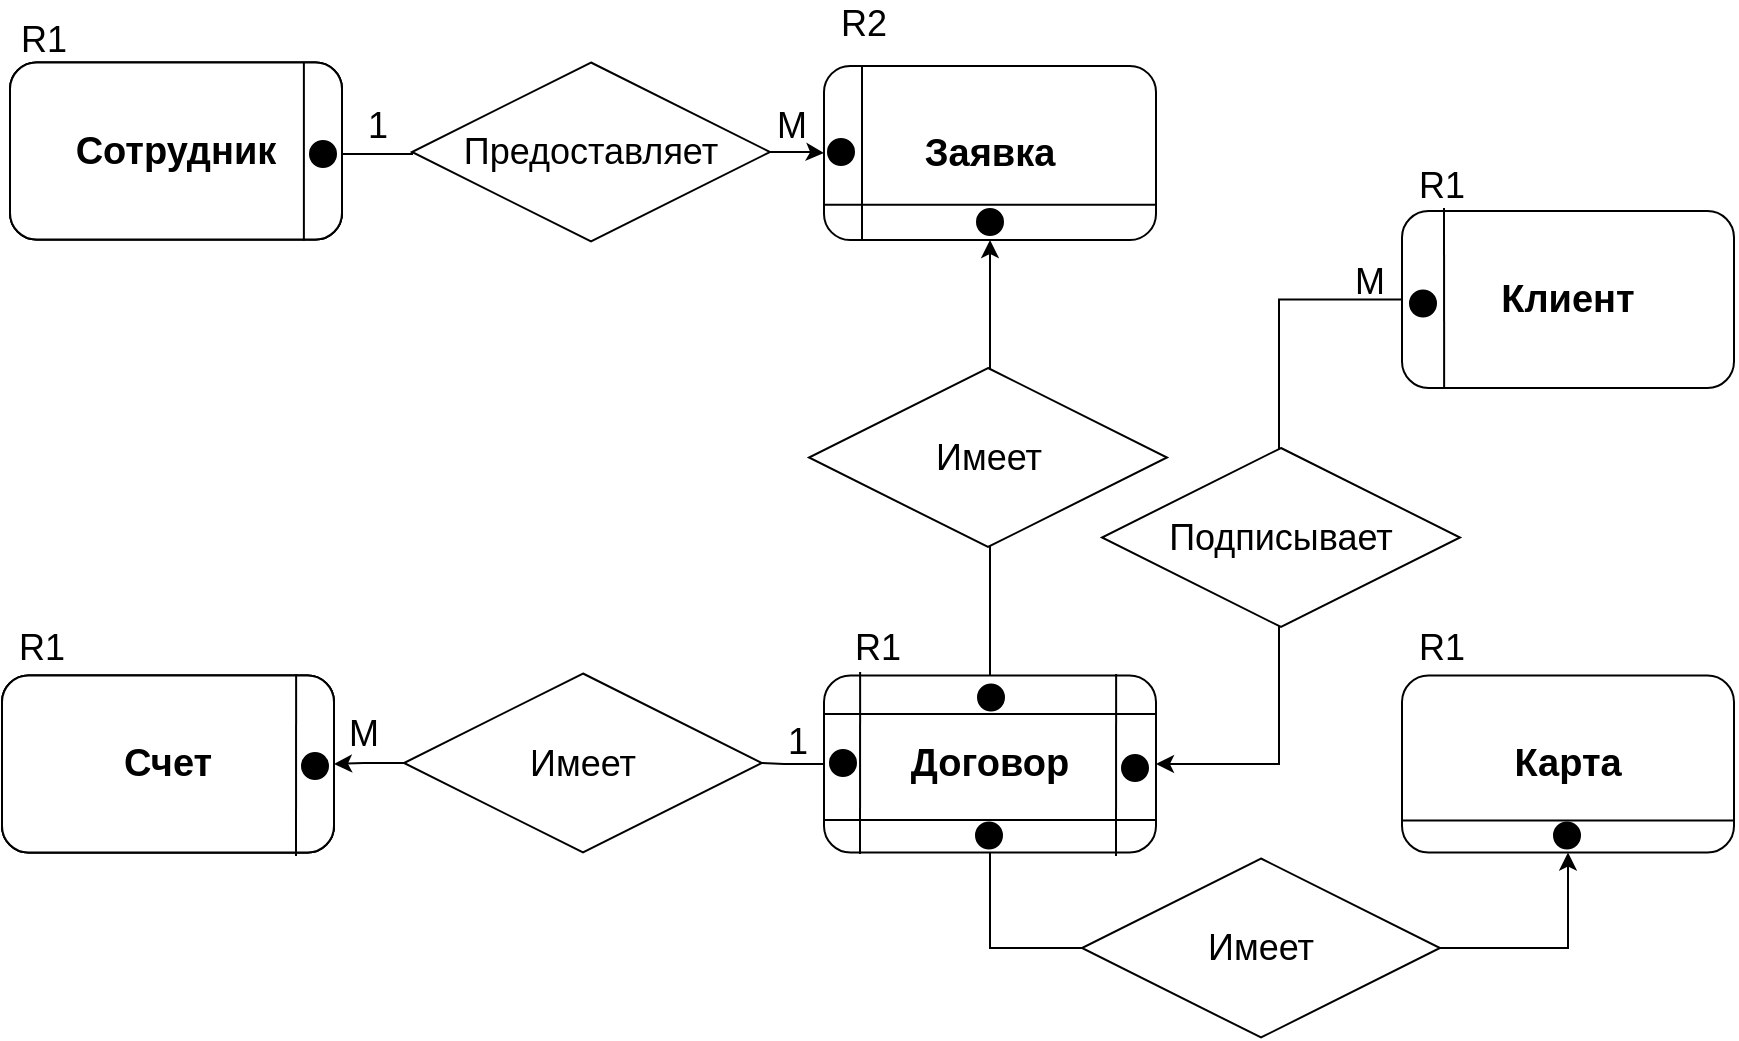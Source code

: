 <mxfile version="17.1.3" type="github">
  <diagram id="C5RBs43oDa-KdzZeNtuy" name="Page-1">
    <mxGraphModel dx="2249" dy="1963" grid="1" gridSize="10" guides="1" tooltips="1" connect="1" arrows="1" fold="1" page="1" pageScale="1" pageWidth="827" pageHeight="1169" math="0" shadow="0">
      <root>
        <mxCell id="WIyWlLk6GJQsqaUBKTNV-0" />
        <mxCell id="WIyWlLk6GJQsqaUBKTNV-1" parent="WIyWlLk6GJQsqaUBKTNV-0" />
        <mxCell id="PTtKOrncyvLXKF94AORF-5" style="edgeStyle=orthogonalEdgeStyle;rounded=0;orthogonalLoop=1;jettySize=auto;html=1;exitX=0.5;exitY=0;exitDx=0;exitDy=0;fontSize=18;entryX=0.5;entryY=1;entryDx=0;entryDy=0;" parent="WIyWlLk6GJQsqaUBKTNV-1" source="crQTshxicP1a_wXyy1Vu-16" edge="1" target="ndKQ3gKMytouhlbMHYm8-7">
          <mxGeometry relative="1" as="geometry">
            <mxPoint x="-120" y="80" as="targetPoint" />
            <mxPoint x="-126.0" y="120" as="sourcePoint" />
          </mxGeometry>
        </mxCell>
        <mxCell id="crQTshxicP1a_wXyy1Vu-14" style="edgeStyle=orthogonalEdgeStyle;rounded=0;orthogonalLoop=1;jettySize=auto;html=1;entryX=0;entryY=0.5;entryDx=0;entryDy=0;fontSize=21;startArrow=none;" parent="WIyWlLk6GJQsqaUBKTNV-1" source="crQTshxicP1a_wXyy1Vu-20" edge="1" target="ndKQ3gKMytouhlbMHYm8-7">
          <mxGeometry relative="1" as="geometry">
            <mxPoint x="-205" y="-4.25" as="targetPoint" />
          </mxGeometry>
        </mxCell>
        <mxCell id="crQTshxicP1a_wXyy1Vu-15" value="Счет" style="rounded=1;whiteSpace=wrap;html=1;fontSize=28;glass=0;strokeWidth=1;shadow=0;fontStyle=1" parent="WIyWlLk6GJQsqaUBKTNV-1" vertex="1">
          <mxGeometry x="-620" y="183.75" width="166" height="88.5" as="geometry" />
        </mxCell>
        <mxCell id="crQTshxicP1a_wXyy1Vu-27" style="edgeStyle=orthogonalEdgeStyle;rounded=0;orthogonalLoop=1;jettySize=auto;html=1;entryX=0.5;entryY=1;entryDx=0;entryDy=0;fontSize=21;exitX=0.5;exitY=1;exitDx=0;exitDy=0;" parent="WIyWlLk6GJQsqaUBKTNV-1" source="crQTshxicP1a_wXyy1Vu-16" target="crQTshxicP1a_wXyy1Vu-17" edge="1">
          <mxGeometry relative="1" as="geometry">
            <Array as="points">
              <mxPoint x="-126" y="320" />
              <mxPoint x="163" y="320" />
            </Array>
          </mxGeometry>
        </mxCell>
        <mxCell id="crQTshxicP1a_wXyy1Vu-31" style="edgeStyle=orthogonalEdgeStyle;rounded=0;orthogonalLoop=1;jettySize=auto;html=1;entryX=1;entryY=0.5;entryDx=0;entryDy=0;fontSize=21;startArrow=none;" parent="WIyWlLk6GJQsqaUBKTNV-1" source="crQTshxicP1a_wXyy1Vu-30" target="crQTshxicP1a_wXyy1Vu-15" edge="1">
          <mxGeometry relative="1" as="geometry" />
        </mxCell>
        <mxCell id="crQTshxicP1a_wXyy1Vu-16" value="Договор" style="rounded=1;whiteSpace=wrap;html=1;fontSize=19;glass=0;strokeWidth=1;shadow=0;fontStyle=1" parent="WIyWlLk6GJQsqaUBKTNV-1" vertex="1">
          <mxGeometry x="-209" y="183.75" width="166" height="88.5" as="geometry" />
        </mxCell>
        <mxCell id="crQTshxicP1a_wXyy1Vu-17" value="Карта" style="rounded=1;whiteSpace=wrap;html=1;fontSize=19;glass=0;strokeWidth=1;shadow=0;fontStyle=1" parent="WIyWlLk6GJQsqaUBKTNV-1" vertex="1">
          <mxGeometry x="80" y="183.75" width="166" height="88.5" as="geometry" />
        </mxCell>
        <mxCell id="crQTshxicP1a_wXyy1Vu-40" style="edgeStyle=orthogonalEdgeStyle;rounded=0;orthogonalLoop=1;jettySize=auto;html=1;entryX=1;entryY=0.5;entryDx=0;entryDy=0;fontSize=28;" parent="WIyWlLk6GJQsqaUBKTNV-1" source="crQTshxicP1a_wXyy1Vu-18" target="crQTshxicP1a_wXyy1Vu-16" edge="1">
          <mxGeometry relative="1" as="geometry" />
        </mxCell>
        <mxCell id="crQTshxicP1a_wXyy1Vu-18" value="Клиент" style="rounded=1;whiteSpace=wrap;html=1;fontSize=19;glass=0;strokeWidth=1;shadow=0;fontStyle=1" parent="WIyWlLk6GJQsqaUBKTNV-1" vertex="1">
          <mxGeometry x="80" y="-48.5" width="166" height="88.5" as="geometry" />
        </mxCell>
        <mxCell id="crQTshxicP1a_wXyy1Vu-20" value="Предоставляет" style="rhombus;whiteSpace=wrap;html=1;fontSize=18;" parent="WIyWlLk6GJQsqaUBKTNV-1" vertex="1">
          <mxGeometry x="-415" y="-122.75" width="179" height="89.5" as="geometry" />
        </mxCell>
        <mxCell id="crQTshxicP1a_wXyy1Vu-21" value="" style="edgeStyle=orthogonalEdgeStyle;rounded=0;orthogonalLoop=1;jettySize=auto;html=1;entryX=0;entryY=0.5;entryDx=0;entryDy=0;fontSize=21;endArrow=none;" parent="WIyWlLk6GJQsqaUBKTNV-1" target="crQTshxicP1a_wXyy1Vu-20" edge="1">
          <mxGeometry relative="1" as="geometry">
            <mxPoint x="-450" y="-76.981" as="sourcePoint" />
            <mxPoint x="-205" y="-77.0" as="targetPoint" />
          </mxGeometry>
        </mxCell>
        <mxCell id="crQTshxicP1a_wXyy1Vu-30" value="Имеет" style="rhombus;whiteSpace=wrap;html=1;fontSize=18;" parent="WIyWlLk6GJQsqaUBKTNV-1" vertex="1">
          <mxGeometry x="-419" y="182.75" width="179" height="89.5" as="geometry" />
        </mxCell>
        <mxCell id="crQTshxicP1a_wXyy1Vu-32" value="" style="edgeStyle=orthogonalEdgeStyle;rounded=0;orthogonalLoop=1;jettySize=auto;html=1;entryX=1;entryY=0.5;entryDx=0;entryDy=0;fontSize=21;endArrow=none;" parent="WIyWlLk6GJQsqaUBKTNV-1" source="crQTshxicP1a_wXyy1Vu-16" target="crQTshxicP1a_wXyy1Vu-30" edge="1">
          <mxGeometry relative="1" as="geometry">
            <mxPoint x="-209" y="228.077" as="sourcePoint" />
            <mxPoint x="-454" y="228" as="targetPoint" />
          </mxGeometry>
        </mxCell>
        <mxCell id="crQTshxicP1a_wXyy1Vu-34" value="Сотрудник" style="rounded=1;whiteSpace=wrap;html=1;fontSize=28;glass=0;strokeWidth=1;shadow=0;fontStyle=1" parent="WIyWlLk6GJQsqaUBKTNV-1" vertex="1">
          <mxGeometry x="-616" y="-122.75" width="166" height="88.5" as="geometry" />
        </mxCell>
        <mxCell id="crQTshxicP1a_wXyy1Vu-35" value="Имеет" style="rhombus;whiteSpace=wrap;html=1;fontSize=18;" parent="WIyWlLk6GJQsqaUBKTNV-1" vertex="1">
          <mxGeometry x="-80" y="275.25" width="179" height="89.5" as="geometry" />
        </mxCell>
        <mxCell id="crQTshxicP1a_wXyy1Vu-39" value="Подписывает" style="rhombus;whiteSpace=wrap;html=1;fontSize=18;" parent="WIyWlLk6GJQsqaUBKTNV-1" vertex="1">
          <mxGeometry x="-70" y="70" width="179" height="89.5" as="geometry" />
        </mxCell>
        <mxCell id="crQTshxicP1a_wXyy1Vu-41" value="1" style="text;html=1;strokeColor=none;fillColor=none;align=center;verticalAlign=middle;whiteSpace=wrap;rounded=0;fontSize=18;" parent="WIyWlLk6GJQsqaUBKTNV-1" vertex="1">
          <mxGeometry x="-452" y="-100.75" width="40" height="20" as="geometry" />
        </mxCell>
        <mxCell id="crQTshxicP1a_wXyy1Vu-43" value="М" style="text;html=1;strokeColor=none;fillColor=none;align=center;verticalAlign=middle;whiteSpace=wrap;rounded=0;fontSize=18;" parent="WIyWlLk6GJQsqaUBKTNV-1" vertex="1">
          <mxGeometry x="-245" y="-100.75" width="40" height="20" as="geometry" />
        </mxCell>
        <mxCell id="ndKQ3gKMytouhlbMHYm8-0" value="Сотрудник" style="rounded=1;whiteSpace=wrap;html=1;fontSize=28;glass=0;strokeWidth=1;shadow=0;fontStyle=1" vertex="1" parent="WIyWlLk6GJQsqaUBKTNV-1">
          <mxGeometry x="-616" y="-122.75" width="166" height="88.5" as="geometry" />
        </mxCell>
        <mxCell id="ndKQ3gKMytouhlbMHYm8-1" value="Счет" style="rounded=1;whiteSpace=wrap;html=1;fontSize=28;glass=0;strokeWidth=1;shadow=0;fontStyle=1" vertex="1" parent="WIyWlLk6GJQsqaUBKTNV-1">
          <mxGeometry x="-620" y="183.75" width="166" height="88.5" as="geometry" />
        </mxCell>
        <mxCell id="ndKQ3gKMytouhlbMHYm8-4" value="Сотрудник" style="rounded=1;whiteSpace=wrap;html=1;fontSize=19;glass=0;strokeWidth=1;shadow=0;fontStyle=1" vertex="1" parent="WIyWlLk6GJQsqaUBKTNV-1">
          <mxGeometry x="-616" y="-122.75" width="166" height="88.5" as="geometry" />
        </mxCell>
        <mxCell id="ndKQ3gKMytouhlbMHYm8-5" value="Счет" style="rounded=1;whiteSpace=wrap;html=1;fontSize=19;glass=0;strokeWidth=1;shadow=0;fontStyle=1" vertex="1" parent="WIyWlLk6GJQsqaUBKTNV-1">
          <mxGeometry x="-620" y="183.75" width="166" height="88.5" as="geometry" />
        </mxCell>
        <mxCell id="ndKQ3gKMytouhlbMHYm8-7" value="Заявка" style="rounded=1;whiteSpace=wrap;html=1;fontSize=19;glass=0;strokeWidth=1;shadow=0;fontStyle=1" vertex="1" parent="WIyWlLk6GJQsqaUBKTNV-1">
          <mxGeometry x="-209" y="-121" width="166" height="87" as="geometry" />
        </mxCell>
        <mxCell id="ndKQ3gKMytouhlbMHYm8-10" value="" style="endArrow=none;html=1;rounded=0;fontSize=19;entryX=0.843;entryY=1.006;entryDx=0;entryDy=0;entryPerimeter=0;exitX=0.843;exitY=0;exitDx=0;exitDy=0;exitPerimeter=0;" edge="1" parent="WIyWlLk6GJQsqaUBKTNV-1">
          <mxGeometry width="50" height="50" relative="1" as="geometry">
            <mxPoint x="-469.062" y="-122.75" as="sourcePoint" />
            <mxPoint x="-469.062" y="-33.719" as="targetPoint" />
          </mxGeometry>
        </mxCell>
        <mxCell id="ndKQ3gKMytouhlbMHYm8-11" value="" style="ellipse;whiteSpace=wrap;html=1;aspect=fixed;fontSize=19;fillColor=#000000;" vertex="1" parent="WIyWlLk6GJQsqaUBKTNV-1">
          <mxGeometry x="-466" y="-83.5" width="13" height="13" as="geometry" />
        </mxCell>
        <mxCell id="ndKQ3gKMytouhlbMHYm8-12" value="" style="endArrow=none;html=1;rounded=0;fontSize=19;startArrow=none;" edge="1" parent="WIyWlLk6GJQsqaUBKTNV-1">
          <mxGeometry width="50" height="50" relative="1" as="geometry">
            <mxPoint x="-190" y="-121" as="sourcePoint" />
            <mxPoint x="-190" y="-34" as="targetPoint" />
          </mxGeometry>
        </mxCell>
        <mxCell id="ndKQ3gKMytouhlbMHYm8-15" value="" style="ellipse;whiteSpace=wrap;html=1;aspect=fixed;fontSize=19;fillColor=#000000;" vertex="1" parent="WIyWlLk6GJQsqaUBKTNV-1">
          <mxGeometry x="-207" y="-84.5" width="13" height="13" as="geometry" />
        </mxCell>
        <mxCell id="ndKQ3gKMytouhlbMHYm8-18" value="" style="endArrow=none;html=1;rounded=0;fontSize=19;entryX=1;entryY=0.25;entryDx=0;entryDy=0;exitX=0;exitY=0.25;exitDx=0;exitDy=0;" edge="1" parent="WIyWlLk6GJQsqaUBKTNV-1">
          <mxGeometry width="50" height="50" relative="1" as="geometry">
            <mxPoint x="-209" y="-51.625" as="sourcePoint" />
            <mxPoint x="-43" y="-51.625" as="targetPoint" />
          </mxGeometry>
        </mxCell>
        <mxCell id="ndKQ3gKMytouhlbMHYm8-19" value="" style="ellipse;whiteSpace=wrap;html=1;aspect=fixed;fontSize=19;fillColor=#000000;" vertex="1" parent="WIyWlLk6GJQsqaUBKTNV-1">
          <mxGeometry x="-132.5" y="-49.5" width="13" height="13" as="geometry" />
        </mxCell>
        <mxCell id="ndKQ3gKMytouhlbMHYm8-20" value="" style="endArrow=none;html=1;rounded=0;fontSize=19;entryX=1;entryY=0.25;entryDx=0;entryDy=0;exitX=0;exitY=0.25;exitDx=0;exitDy=0;" edge="1" parent="WIyWlLk6GJQsqaUBKTNV-1">
          <mxGeometry width="50" height="50" relative="1" as="geometry">
            <mxPoint x="-209" y="256.005" as="sourcePoint" />
            <mxPoint x="-43" y="256.005" as="targetPoint" />
          </mxGeometry>
        </mxCell>
        <mxCell id="ndKQ3gKMytouhlbMHYm8-21" value="" style="endArrow=none;html=1;rounded=0;fontSize=19;exitX=0.145;exitY=-0.008;exitDx=0;exitDy=0;exitPerimeter=0;" edge="1" parent="WIyWlLk6GJQsqaUBKTNV-1">
          <mxGeometry width="50" height="50" relative="1" as="geometry">
            <mxPoint x="-190.93" y="182.042" as="sourcePoint" />
            <mxPoint x="-191" y="273" as="targetPoint" />
          </mxGeometry>
        </mxCell>
        <mxCell id="ndKQ3gKMytouhlbMHYm8-22" value="" style="endArrow=none;html=1;rounded=0;fontSize=19;exitX=0.145;exitY=-0.008;exitDx=0;exitDy=0;exitPerimeter=0;" edge="1" parent="WIyWlLk6GJQsqaUBKTNV-1">
          <mxGeometry width="50" height="50" relative="1" as="geometry">
            <mxPoint x="-62.93" y="183.042" as="sourcePoint" />
            <mxPoint x="-63" y="274" as="targetPoint" />
          </mxGeometry>
        </mxCell>
        <mxCell id="ndKQ3gKMytouhlbMHYm8-23" value="" style="ellipse;whiteSpace=wrap;html=1;aspect=fixed;fontSize=19;fillColor=#000000;" vertex="1" parent="WIyWlLk6GJQsqaUBKTNV-1">
          <mxGeometry x="-206" y="221" width="13" height="13" as="geometry" />
        </mxCell>
        <mxCell id="ndKQ3gKMytouhlbMHYm8-24" value="" style="ellipse;whiteSpace=wrap;html=1;aspect=fixed;fontSize=19;fillColor=#000000;" vertex="1" parent="WIyWlLk6GJQsqaUBKTNV-1">
          <mxGeometry x="-133" y="257.25" width="13" height="13" as="geometry" />
        </mxCell>
        <mxCell id="ndKQ3gKMytouhlbMHYm8-25" value="" style="ellipse;whiteSpace=wrap;html=1;aspect=fixed;fontSize=19;fillColor=#000000;" vertex="1" parent="WIyWlLk6GJQsqaUBKTNV-1">
          <mxGeometry x="-60" y="223.5" width="13" height="13" as="geometry" />
        </mxCell>
        <mxCell id="ndKQ3gKMytouhlbMHYm8-26" value="" style="endArrow=none;html=1;rounded=0;fontSize=19;exitX=0.145;exitY=-0.008;exitDx=0;exitDy=0;exitPerimeter=0;" edge="1" parent="WIyWlLk6GJQsqaUBKTNV-1">
          <mxGeometry width="50" height="50" relative="1" as="geometry">
            <mxPoint x="-472.93" y="183.042" as="sourcePoint" />
            <mxPoint x="-473" y="274" as="targetPoint" />
          </mxGeometry>
        </mxCell>
        <mxCell id="ndKQ3gKMytouhlbMHYm8-27" value="" style="ellipse;whiteSpace=wrap;html=1;aspect=fixed;fontSize=19;fillColor=#000000;" vertex="1" parent="WIyWlLk6GJQsqaUBKTNV-1">
          <mxGeometry x="-470" y="222.5" width="13" height="13" as="geometry" />
        </mxCell>
        <mxCell id="ndKQ3gKMytouhlbMHYm8-28" value="" style="endArrow=none;html=1;rounded=0;fontSize=19;entryX=1;entryY=0.25;entryDx=0;entryDy=0;exitX=0;exitY=0.25;exitDx=0;exitDy=0;" edge="1" parent="WIyWlLk6GJQsqaUBKTNV-1">
          <mxGeometry width="50" height="50" relative="1" as="geometry">
            <mxPoint x="-209" y="203.005" as="sourcePoint" />
            <mxPoint x="-43" y="203.005" as="targetPoint" />
          </mxGeometry>
        </mxCell>
        <mxCell id="ndKQ3gKMytouhlbMHYm8-29" value="" style="ellipse;whiteSpace=wrap;html=1;aspect=fixed;fontSize=19;fillColor=#000000;" vertex="1" parent="WIyWlLk6GJQsqaUBKTNV-1">
          <mxGeometry x="-132" y="188.25" width="13" height="13" as="geometry" />
        </mxCell>
        <mxCell id="ndKQ3gKMytouhlbMHYm8-30" value="" style="endArrow=none;html=1;rounded=0;fontSize=19;entryX=0.133;entryY=1;entryDx=0;entryDy=0;entryPerimeter=0;" edge="1" parent="WIyWlLk6GJQsqaUBKTNV-1">
          <mxGeometry width="50" height="50" relative="1" as="geometry">
            <mxPoint x="101" y="-50" as="sourcePoint" />
            <mxPoint x="101.078" y="40" as="targetPoint" />
          </mxGeometry>
        </mxCell>
        <mxCell id="ndKQ3gKMytouhlbMHYm8-32" value="" style="ellipse;whiteSpace=wrap;html=1;aspect=fixed;fontSize=19;fillColor=#000000;" vertex="1" parent="WIyWlLk6GJQsqaUBKTNV-1">
          <mxGeometry x="84" y="-8.75" width="13" height="13" as="geometry" />
        </mxCell>
        <mxCell id="ndKQ3gKMytouhlbMHYm8-33" value="" style="endArrow=none;html=1;rounded=0;fontSize=19;entryX=1;entryY=0.25;entryDx=0;entryDy=0;exitX=0;exitY=0.25;exitDx=0;exitDy=0;" edge="1" parent="WIyWlLk6GJQsqaUBKTNV-1">
          <mxGeometry width="50" height="50" relative="1" as="geometry">
            <mxPoint x="80" y="256.255" as="sourcePoint" />
            <mxPoint x="246" y="256.255" as="targetPoint" />
          </mxGeometry>
        </mxCell>
        <mxCell id="ndKQ3gKMytouhlbMHYm8-34" value="" style="ellipse;whiteSpace=wrap;html=1;aspect=fixed;fontSize=19;fillColor=#000000;" vertex="1" parent="WIyWlLk6GJQsqaUBKTNV-1">
          <mxGeometry x="156" y="257.25" width="13" height="13" as="geometry" />
        </mxCell>
        <mxCell id="ndKQ3gKMytouhlbMHYm8-35" value="М" style="text;html=1;strokeColor=none;fillColor=none;align=center;verticalAlign=middle;whiteSpace=wrap;rounded=0;fontSize=18;" vertex="1" parent="WIyWlLk6GJQsqaUBKTNV-1">
          <mxGeometry x="-459" y="203" width="40" height="20" as="geometry" />
        </mxCell>
        <mxCell id="ndKQ3gKMytouhlbMHYm8-36" value="1" style="text;html=1;strokeColor=none;fillColor=none;align=center;verticalAlign=middle;whiteSpace=wrap;rounded=0;fontSize=18;" vertex="1" parent="WIyWlLk6GJQsqaUBKTNV-1">
          <mxGeometry x="-242" y="207" width="40" height="20" as="geometry" />
        </mxCell>
        <mxCell id="ndKQ3gKMytouhlbMHYm8-37" value="М" style="text;html=1;strokeColor=none;fillColor=none;align=center;verticalAlign=middle;whiteSpace=wrap;rounded=0;fontSize=18;" vertex="1" parent="WIyWlLk6GJQsqaUBKTNV-1">
          <mxGeometry x="44" y="-23" width="40" height="20" as="geometry" />
        </mxCell>
        <mxCell id="ndKQ3gKMytouhlbMHYm8-38" value="Имеет" style="rhombus;whiteSpace=wrap;html=1;fontSize=18;" vertex="1" parent="WIyWlLk6GJQsqaUBKTNV-1">
          <mxGeometry x="-216.5" y="30" width="179" height="89.5" as="geometry" />
        </mxCell>
        <mxCell id="ndKQ3gKMytouhlbMHYm8-39" value="R2" style="text;html=1;strokeColor=none;fillColor=none;align=center;verticalAlign=middle;whiteSpace=wrap;rounded=0;fontSize=18;" vertex="1" parent="WIyWlLk6GJQsqaUBKTNV-1">
          <mxGeometry x="-209" y="-152.5" width="40" height="20" as="geometry" />
        </mxCell>
        <mxCell id="ndKQ3gKMytouhlbMHYm8-40" value="" style="endArrow=none;html=1;rounded=0;fontSize=19;" edge="1" parent="WIyWlLk6GJQsqaUBKTNV-1" target="ndKQ3gKMytouhlbMHYm8-39">
          <mxGeometry width="50" height="50" relative="1" as="geometry">
            <mxPoint x="-190" y="-132.5" as="sourcePoint" />
            <mxPoint x="-190" y="-22.5" as="targetPoint" />
          </mxGeometry>
        </mxCell>
        <mxCell id="ndKQ3gKMytouhlbMHYm8-41" value="R1" style="text;html=1;strokeColor=none;fillColor=none;align=center;verticalAlign=middle;whiteSpace=wrap;rounded=0;fontSize=18;" vertex="1" parent="WIyWlLk6GJQsqaUBKTNV-1">
          <mxGeometry x="-202" y="159.5" width="40" height="20" as="geometry" />
        </mxCell>
        <mxCell id="ndKQ3gKMytouhlbMHYm8-42" value="R1" style="text;html=1;strokeColor=none;fillColor=none;align=center;verticalAlign=middle;whiteSpace=wrap;rounded=0;fontSize=18;" vertex="1" parent="WIyWlLk6GJQsqaUBKTNV-1">
          <mxGeometry x="-620" y="159.5" width="40" height="20" as="geometry" />
        </mxCell>
        <mxCell id="ndKQ3gKMytouhlbMHYm8-43" value="R1" style="text;html=1;strokeColor=none;fillColor=none;align=center;verticalAlign=middle;whiteSpace=wrap;rounded=0;fontSize=18;" vertex="1" parent="WIyWlLk6GJQsqaUBKTNV-1">
          <mxGeometry x="80" y="159.5" width="40" height="20" as="geometry" />
        </mxCell>
        <mxCell id="ndKQ3gKMytouhlbMHYm8-44" value="R1" style="text;html=1;strokeColor=none;fillColor=none;align=center;verticalAlign=middle;whiteSpace=wrap;rounded=0;fontSize=18;" vertex="1" parent="WIyWlLk6GJQsqaUBKTNV-1">
          <mxGeometry x="80" y="-71.5" width="40" height="20" as="geometry" />
        </mxCell>
        <mxCell id="ndKQ3gKMytouhlbMHYm8-45" value="R1" style="text;html=1;strokeColor=none;fillColor=none;align=center;verticalAlign=middle;whiteSpace=wrap;rounded=0;fontSize=18;" vertex="1" parent="WIyWlLk6GJQsqaUBKTNV-1">
          <mxGeometry x="-619" y="-143.75" width="40" height="20" as="geometry" />
        </mxCell>
      </root>
    </mxGraphModel>
  </diagram>
</mxfile>
